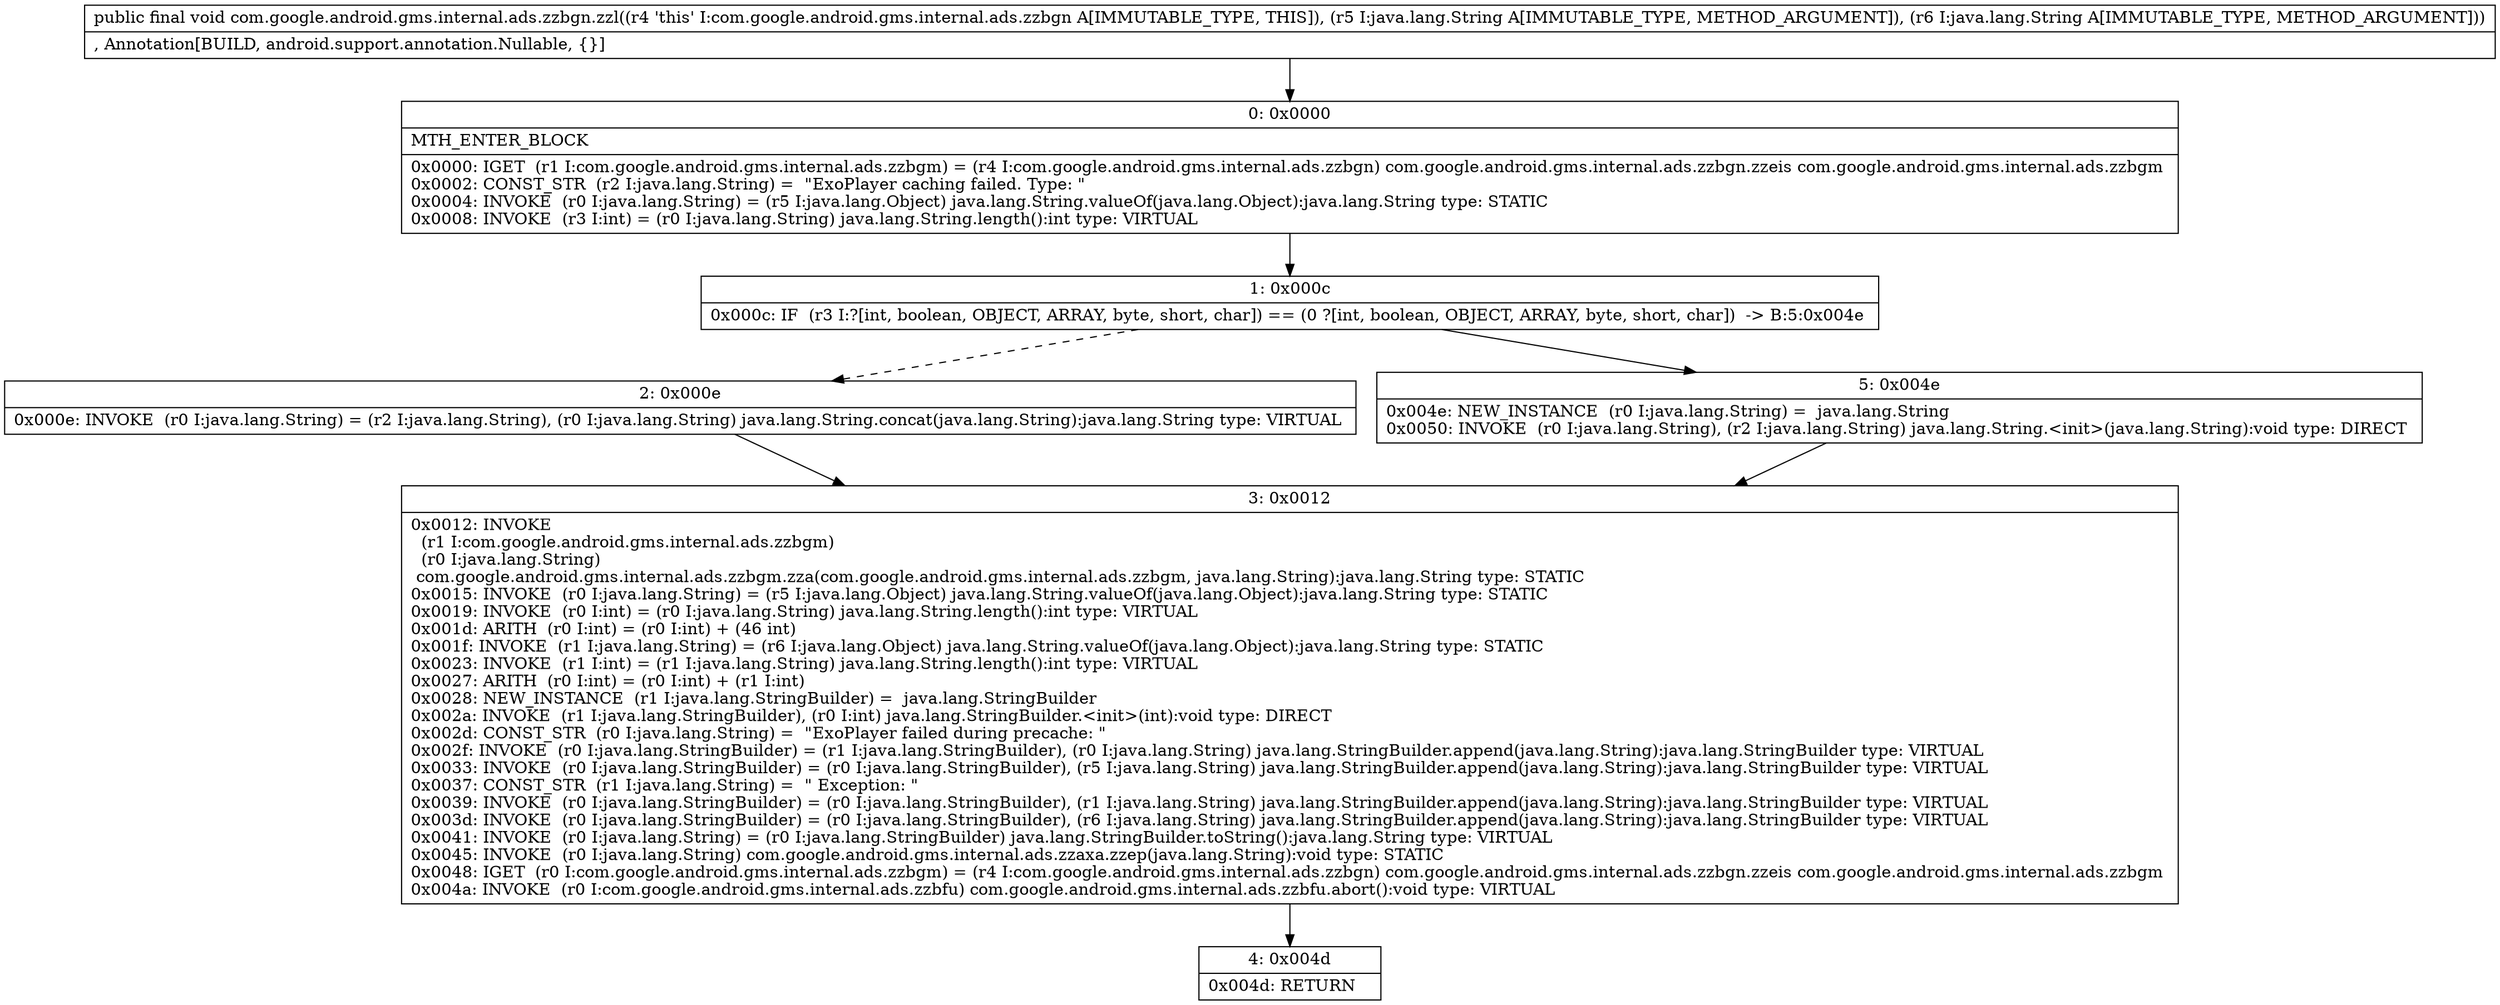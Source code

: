 digraph "CFG forcom.google.android.gms.internal.ads.zzbgn.zzl(Ljava\/lang\/String;Ljava\/lang\/String;)V" {
Node_0 [shape=record,label="{0\:\ 0x0000|MTH_ENTER_BLOCK\l|0x0000: IGET  (r1 I:com.google.android.gms.internal.ads.zzbgm) = (r4 I:com.google.android.gms.internal.ads.zzbgn) com.google.android.gms.internal.ads.zzbgn.zzeis com.google.android.gms.internal.ads.zzbgm \l0x0002: CONST_STR  (r2 I:java.lang.String) =  \"ExoPlayer caching failed. Type: \" \l0x0004: INVOKE  (r0 I:java.lang.String) = (r5 I:java.lang.Object) java.lang.String.valueOf(java.lang.Object):java.lang.String type: STATIC \l0x0008: INVOKE  (r3 I:int) = (r0 I:java.lang.String) java.lang.String.length():int type: VIRTUAL \l}"];
Node_1 [shape=record,label="{1\:\ 0x000c|0x000c: IF  (r3 I:?[int, boolean, OBJECT, ARRAY, byte, short, char]) == (0 ?[int, boolean, OBJECT, ARRAY, byte, short, char])  \-\> B:5:0x004e \l}"];
Node_2 [shape=record,label="{2\:\ 0x000e|0x000e: INVOKE  (r0 I:java.lang.String) = (r2 I:java.lang.String), (r0 I:java.lang.String) java.lang.String.concat(java.lang.String):java.lang.String type: VIRTUAL \l}"];
Node_3 [shape=record,label="{3\:\ 0x0012|0x0012: INVOKE  \l  (r1 I:com.google.android.gms.internal.ads.zzbgm)\l  (r0 I:java.lang.String)\l com.google.android.gms.internal.ads.zzbgm.zza(com.google.android.gms.internal.ads.zzbgm, java.lang.String):java.lang.String type: STATIC \l0x0015: INVOKE  (r0 I:java.lang.String) = (r5 I:java.lang.Object) java.lang.String.valueOf(java.lang.Object):java.lang.String type: STATIC \l0x0019: INVOKE  (r0 I:int) = (r0 I:java.lang.String) java.lang.String.length():int type: VIRTUAL \l0x001d: ARITH  (r0 I:int) = (r0 I:int) + (46 int) \l0x001f: INVOKE  (r1 I:java.lang.String) = (r6 I:java.lang.Object) java.lang.String.valueOf(java.lang.Object):java.lang.String type: STATIC \l0x0023: INVOKE  (r1 I:int) = (r1 I:java.lang.String) java.lang.String.length():int type: VIRTUAL \l0x0027: ARITH  (r0 I:int) = (r0 I:int) + (r1 I:int) \l0x0028: NEW_INSTANCE  (r1 I:java.lang.StringBuilder) =  java.lang.StringBuilder \l0x002a: INVOKE  (r1 I:java.lang.StringBuilder), (r0 I:int) java.lang.StringBuilder.\<init\>(int):void type: DIRECT \l0x002d: CONST_STR  (r0 I:java.lang.String) =  \"ExoPlayer failed during precache: \" \l0x002f: INVOKE  (r0 I:java.lang.StringBuilder) = (r1 I:java.lang.StringBuilder), (r0 I:java.lang.String) java.lang.StringBuilder.append(java.lang.String):java.lang.StringBuilder type: VIRTUAL \l0x0033: INVOKE  (r0 I:java.lang.StringBuilder) = (r0 I:java.lang.StringBuilder), (r5 I:java.lang.String) java.lang.StringBuilder.append(java.lang.String):java.lang.StringBuilder type: VIRTUAL \l0x0037: CONST_STR  (r1 I:java.lang.String) =  \" Exception: \" \l0x0039: INVOKE  (r0 I:java.lang.StringBuilder) = (r0 I:java.lang.StringBuilder), (r1 I:java.lang.String) java.lang.StringBuilder.append(java.lang.String):java.lang.StringBuilder type: VIRTUAL \l0x003d: INVOKE  (r0 I:java.lang.StringBuilder) = (r0 I:java.lang.StringBuilder), (r6 I:java.lang.String) java.lang.StringBuilder.append(java.lang.String):java.lang.StringBuilder type: VIRTUAL \l0x0041: INVOKE  (r0 I:java.lang.String) = (r0 I:java.lang.StringBuilder) java.lang.StringBuilder.toString():java.lang.String type: VIRTUAL \l0x0045: INVOKE  (r0 I:java.lang.String) com.google.android.gms.internal.ads.zzaxa.zzep(java.lang.String):void type: STATIC \l0x0048: IGET  (r0 I:com.google.android.gms.internal.ads.zzbgm) = (r4 I:com.google.android.gms.internal.ads.zzbgn) com.google.android.gms.internal.ads.zzbgn.zzeis com.google.android.gms.internal.ads.zzbgm \l0x004a: INVOKE  (r0 I:com.google.android.gms.internal.ads.zzbfu) com.google.android.gms.internal.ads.zzbfu.abort():void type: VIRTUAL \l}"];
Node_4 [shape=record,label="{4\:\ 0x004d|0x004d: RETURN   \l}"];
Node_5 [shape=record,label="{5\:\ 0x004e|0x004e: NEW_INSTANCE  (r0 I:java.lang.String) =  java.lang.String \l0x0050: INVOKE  (r0 I:java.lang.String), (r2 I:java.lang.String) java.lang.String.\<init\>(java.lang.String):void type: DIRECT \l}"];
MethodNode[shape=record,label="{public final void com.google.android.gms.internal.ads.zzbgn.zzl((r4 'this' I:com.google.android.gms.internal.ads.zzbgn A[IMMUTABLE_TYPE, THIS]), (r5 I:java.lang.String A[IMMUTABLE_TYPE, METHOD_ARGUMENT]), (r6 I:java.lang.String A[IMMUTABLE_TYPE, METHOD_ARGUMENT]))  | , Annotation[BUILD, android.support.annotation.Nullable, \{\}]\l}"];
MethodNode -> Node_0;
Node_0 -> Node_1;
Node_1 -> Node_2[style=dashed];
Node_1 -> Node_5;
Node_2 -> Node_3;
Node_3 -> Node_4;
Node_5 -> Node_3;
}

